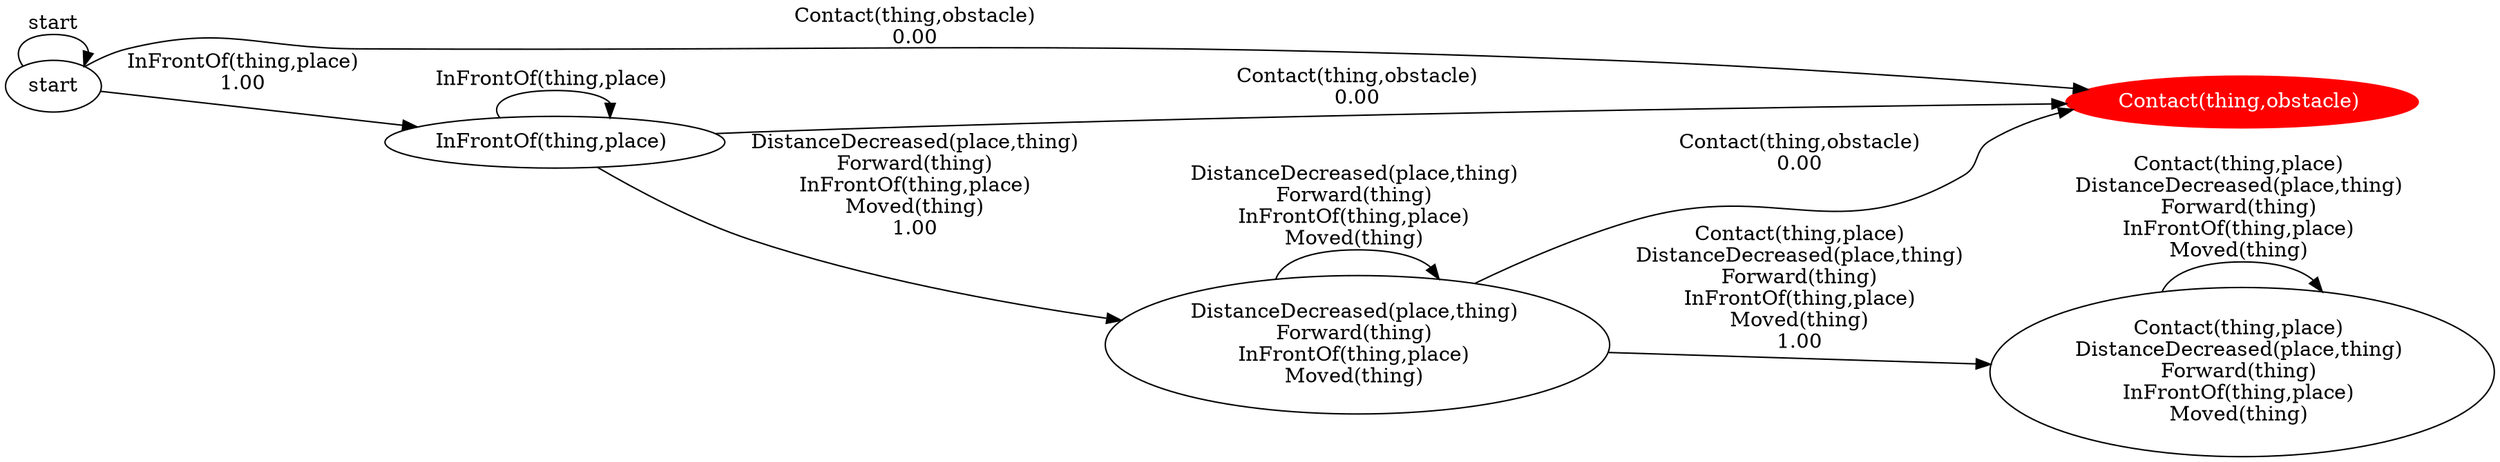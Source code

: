 digraph G { 
	graph [ rankdir=LR ]; 
	"7" [label="Contact(thing,obstacle) \n",style="filled",color="red",fontcolor="white"];
	"5" [fontcolor="black",label="DistanceDecreased(place,thing) \nForward(thing) \nInFrontOf(thing,place) \nMoved(thing) \n"];
	"5" -> "5" [label="DistanceDecreased(place,thing) \nForward(thing) \nInFrontOf(thing,place) \nMoved(thing) \n"];
	"5" -> "7" [label="Contact(thing,obstacle)\n0.00"] ;
	"5" -> "3" [label="Contact(thing,place)\nDistanceDecreased(place,thing)\nForward(thing)\nInFrontOf(thing,place)\nMoved(thing)\n1.00"] ;
	"3" [fontcolor="black",label="Contact(thing,place) \nDistanceDecreased(place,thing) \nForward(thing) \nInFrontOf(thing,place) \nMoved(thing) \n"];
	"3" -> "3" [label="Contact(thing,place) \nDistanceDecreased(place,thing) \nForward(thing) \nInFrontOf(thing,place) \nMoved(thing) \n"];
	"4" [fontcolor="black",label="InFrontOf(thing,place) \n"];
	"4" -> "4" [label="InFrontOf(thing,place) \n"];
	"4" -> "7" [label="Contact(thing,obstacle)\n0.00"] ;
	"4" -> "5" [label="DistanceDecreased(place,thing)\nForward(thing)\nInFrontOf(thing,place)\nMoved(thing)\n1.00"] ;
	"0" [fontcolor="black",label="start"];
	"0" -> "0" [label="start"];
	"0" -> "7" [label="Contact(thing,obstacle)\n0.00"] ;
	"0" -> "4" [label="InFrontOf(thing,place)\n1.00"] ;
}
